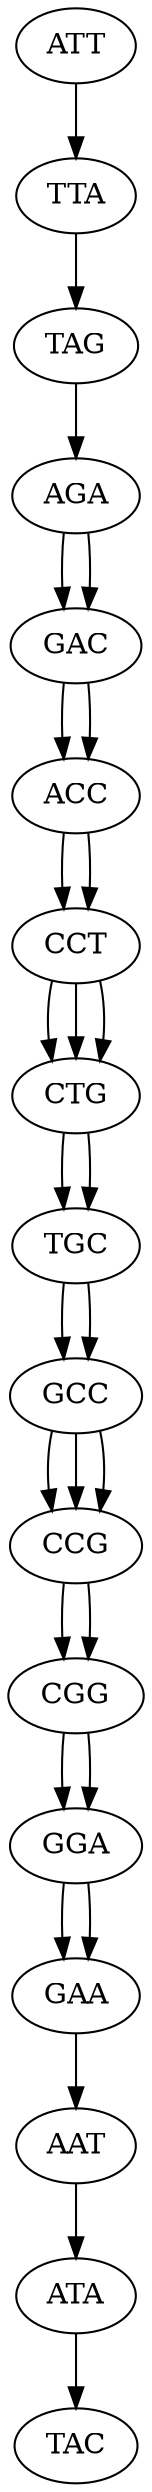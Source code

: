 // DeBruijn graph
digraph {
	ACC [label=ACC]
	GCC [label=GCC]
	AAT [label=AAT]
	CTG [label=CTG]
	CCT [label=CCT]
	ATA [label=ATA]
	AGA [label=AGA]
	TGC [label=TGC]
	ATT [label=ATT]
	TAG [label=TAG]
	GGA [label=GGA]
	CGG [label=CGG]
	TTA [label=TTA]
	GAC [label=GAC]
	CCG [label=CCG]
	GAA [label=GAA]
		ACC -> CCT
		ACC -> CCT
		GCC -> CCG
		GCC -> CCG
		GCC -> CCG
		AAT -> ATA
		CTG -> TGC
		CTG -> TGC
		CCT -> CTG
		CCT -> CTG
		CCT -> CTG
		ATA -> TAC
		AGA -> GAC
		AGA -> GAC
		TGC -> GCC
		TGC -> GCC
		ATT -> TTA
		TAG -> AGA
		GGA -> GAA
		GGA -> GAA
		CGG -> GGA
		CGG -> GGA
		TTA -> TAG
		GAC -> ACC
		GAC -> ACC
		CCG -> CGG
		CCG -> CGG
		GAA -> AAT
}